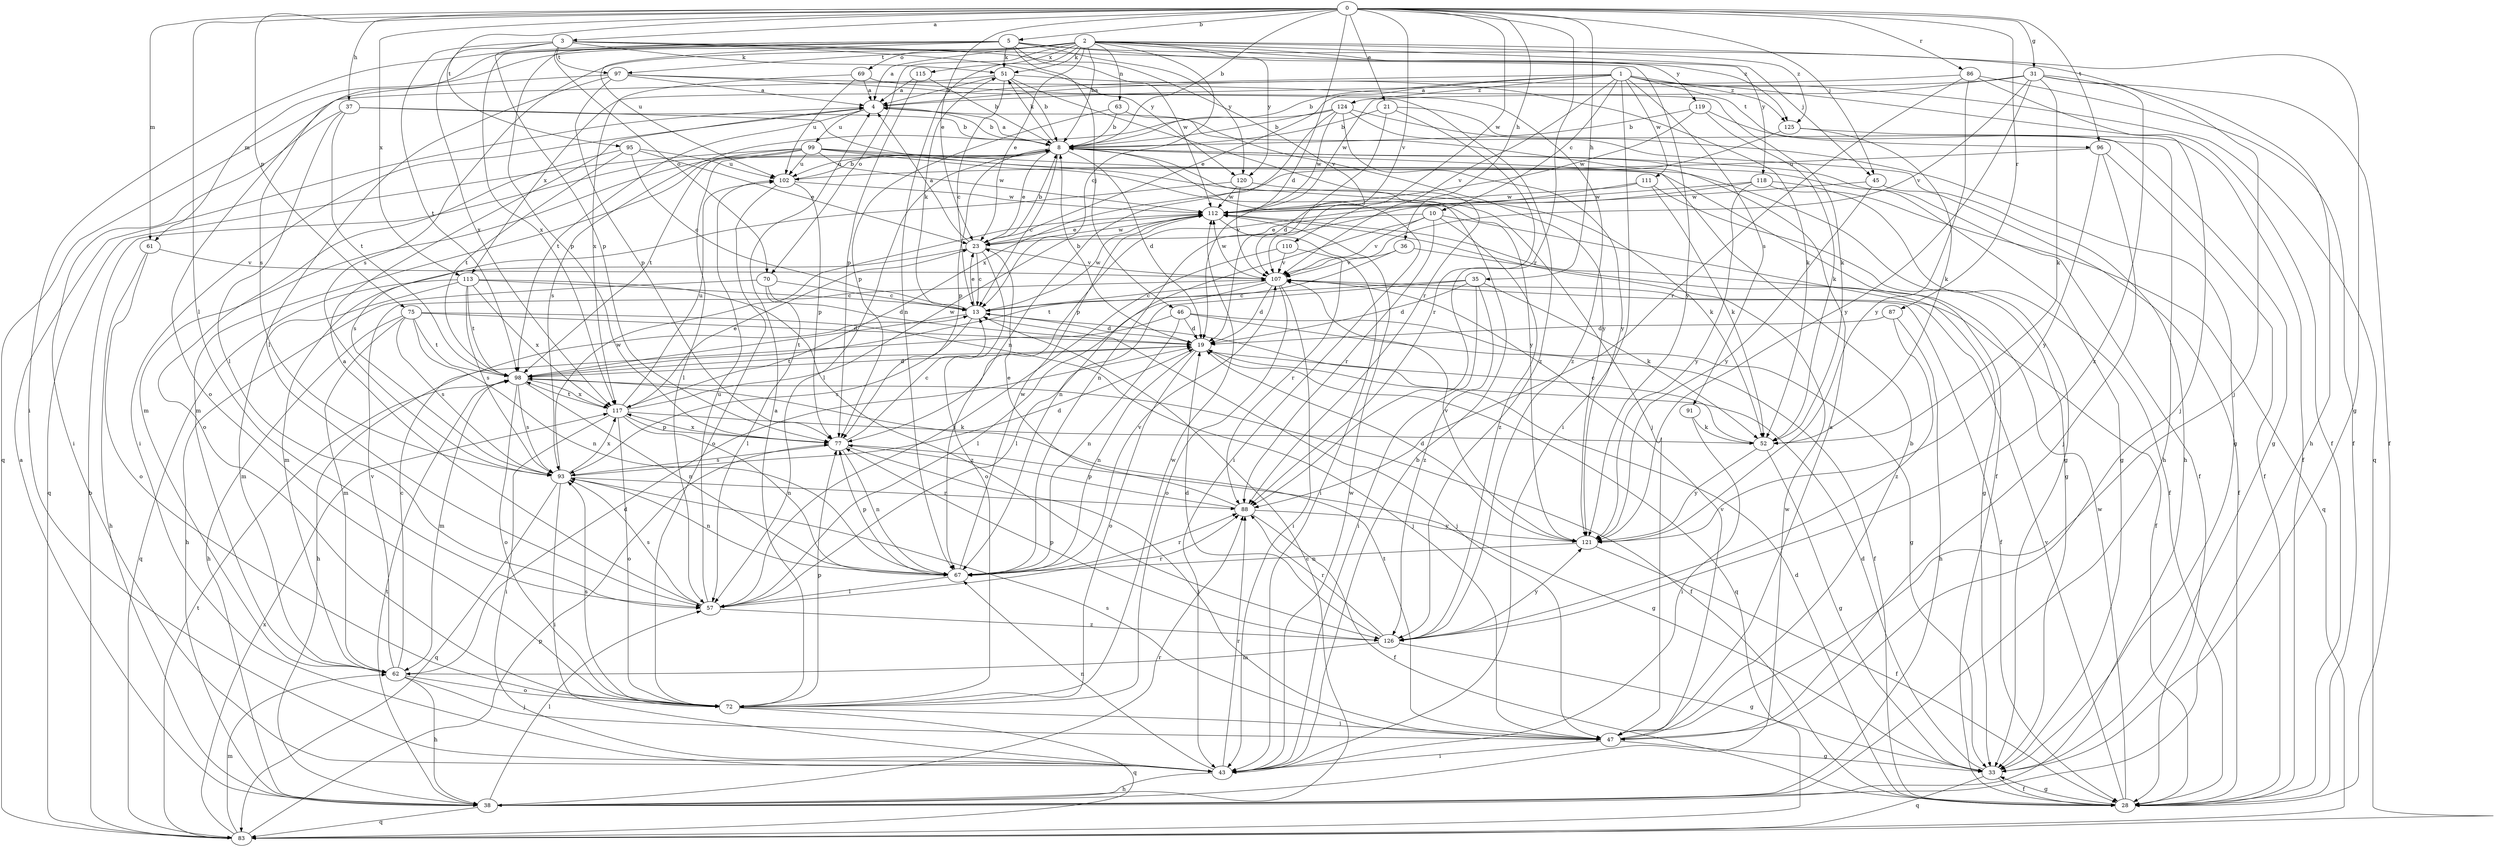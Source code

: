 strict digraph  {
0;
1;
2;
3;
4;
5;
8;
10;
13;
19;
21;
23;
28;
31;
33;
35;
36;
37;
38;
43;
45;
46;
47;
51;
52;
57;
61;
62;
63;
67;
69;
70;
72;
75;
77;
83;
86;
87;
88;
91;
93;
95;
96;
97;
98;
99;
102;
107;
110;
111;
112;
113;
115;
117;
118;
119;
120;
121;
124;
125;
126;
0 -> 3  [label=a];
0 -> 5  [label=b];
0 -> 8  [label=b];
0 -> 19  [label=d];
0 -> 21  [label=e];
0 -> 23  [label=e];
0 -> 31  [label=g];
0 -> 35  [label=h];
0 -> 36  [label=h];
0 -> 37  [label=h];
0 -> 45  [label=j];
0 -> 57  [label=l];
0 -> 61  [label=m];
0 -> 75  [label=p];
0 -> 86  [label=r];
0 -> 87  [label=r];
0 -> 88  [label=r];
0 -> 95  [label=t];
0 -> 96  [label=t];
0 -> 107  [label=v];
0 -> 110  [label=w];
0 -> 113  [label=x];
1 -> 8  [label=b];
1 -> 10  [label=c];
1 -> 23  [label=e];
1 -> 28  [label=f];
1 -> 43  [label=i];
1 -> 83  [label=q];
1 -> 91  [label=s];
1 -> 96  [label=t];
1 -> 107  [label=v];
1 -> 111  [label=w];
1 -> 113  [label=x];
1 -> 124  [label=z];
1 -> 125  [label=z];
2 -> 4  [label=a];
2 -> 8  [label=b];
2 -> 13  [label=c];
2 -> 23  [label=e];
2 -> 33  [label=g];
2 -> 45  [label=j];
2 -> 51  [label=k];
2 -> 61  [label=m];
2 -> 63  [label=n];
2 -> 67  [label=n];
2 -> 69  [label=o];
2 -> 70  [label=o];
2 -> 93  [label=s];
2 -> 97  [label=t];
2 -> 115  [label=x];
2 -> 118  [label=y];
2 -> 119  [label=y];
2 -> 120  [label=y];
2 -> 125  [label=z];
3 -> 51  [label=k];
3 -> 70  [label=o];
3 -> 77  [label=p];
3 -> 97  [label=t];
3 -> 98  [label=t];
3 -> 107  [label=v];
3 -> 117  [label=x];
3 -> 120  [label=y];
3 -> 125  [label=z];
4 -> 8  [label=b];
4 -> 43  [label=i];
4 -> 98  [label=t];
4 -> 99  [label=u];
5 -> 43  [label=i];
5 -> 46  [label=j];
5 -> 47  [label=j];
5 -> 51  [label=k];
5 -> 77  [label=p];
5 -> 93  [label=s];
5 -> 102  [label=u];
5 -> 112  [label=w];
5 -> 117  [label=x];
5 -> 120  [label=y];
5 -> 121  [label=y];
8 -> 4  [label=a];
8 -> 13  [label=c];
8 -> 19  [label=d];
8 -> 23  [label=e];
8 -> 28  [label=f];
8 -> 33  [label=g];
8 -> 43  [label=i];
8 -> 51  [label=k];
8 -> 57  [label=l];
8 -> 62  [label=m];
8 -> 77  [label=p];
8 -> 102  [label=u];
10 -> 23  [label=e];
10 -> 33  [label=g];
10 -> 67  [label=n];
10 -> 88  [label=r];
10 -> 107  [label=v];
10 -> 126  [label=z];
13 -> 19  [label=d];
13 -> 23  [label=e];
13 -> 47  [label=j];
13 -> 51  [label=k];
13 -> 93  [label=s];
13 -> 98  [label=t];
13 -> 112  [label=w];
19 -> 8  [label=b];
19 -> 67  [label=n];
19 -> 72  [label=o];
19 -> 83  [label=q];
19 -> 98  [label=t];
21 -> 8  [label=b];
21 -> 19  [label=d];
21 -> 33  [label=g];
21 -> 88  [label=r];
23 -> 4  [label=a];
23 -> 8  [label=b];
23 -> 13  [label=c];
23 -> 62  [label=m];
23 -> 72  [label=o];
23 -> 107  [label=v];
23 -> 112  [label=w];
28 -> 19  [label=d];
28 -> 33  [label=g];
28 -> 107  [label=v];
28 -> 112  [label=w];
31 -> 4  [label=a];
31 -> 28  [label=f];
31 -> 38  [label=h];
31 -> 52  [label=k];
31 -> 107  [label=v];
31 -> 112  [label=w];
31 -> 121  [label=y];
31 -> 126  [label=z];
33 -> 19  [label=d];
33 -> 28  [label=f];
33 -> 83  [label=q];
35 -> 13  [label=c];
35 -> 19  [label=d];
35 -> 43  [label=i];
35 -> 52  [label=k];
35 -> 57  [label=l];
35 -> 126  [label=z];
36 -> 28  [label=f];
36 -> 98  [label=t];
36 -> 107  [label=v];
37 -> 8  [label=b];
37 -> 43  [label=i];
37 -> 47  [label=j];
37 -> 57  [label=l];
37 -> 98  [label=t];
38 -> 4  [label=a];
38 -> 13  [label=c];
38 -> 57  [label=l];
38 -> 83  [label=q];
38 -> 88  [label=r];
38 -> 98  [label=t];
38 -> 112  [label=w];
43 -> 8  [label=b];
43 -> 38  [label=h];
43 -> 67  [label=n];
43 -> 88  [label=r];
43 -> 112  [label=w];
45 -> 28  [label=f];
45 -> 112  [label=w];
45 -> 121  [label=y];
46 -> 19  [label=d];
46 -> 28  [label=f];
46 -> 33  [label=g];
46 -> 38  [label=h];
46 -> 67  [label=n];
47 -> 4  [label=a];
47 -> 8  [label=b];
47 -> 33  [label=g];
47 -> 43  [label=i];
47 -> 93  [label=s];
47 -> 98  [label=t];
47 -> 107  [label=v];
51 -> 4  [label=a];
51 -> 8  [label=b];
51 -> 13  [label=c];
51 -> 52  [label=k];
51 -> 83  [label=q];
51 -> 88  [label=r];
52 -> 13  [label=c];
52 -> 33  [label=g];
52 -> 121  [label=y];
57 -> 4  [label=a];
57 -> 88  [label=r];
57 -> 93  [label=s];
57 -> 102  [label=u];
57 -> 126  [label=z];
61 -> 38  [label=h];
61 -> 72  [label=o];
61 -> 107  [label=v];
62 -> 13  [label=c];
62 -> 19  [label=d];
62 -> 38  [label=h];
62 -> 47  [label=j];
62 -> 72  [label=o];
62 -> 107  [label=v];
63 -> 8  [label=b];
63 -> 77  [label=p];
63 -> 121  [label=y];
67 -> 57  [label=l];
67 -> 77  [label=p];
67 -> 88  [label=r];
67 -> 107  [label=v];
67 -> 112  [label=w];
69 -> 4  [label=a];
69 -> 102  [label=u];
69 -> 117  [label=x];
69 -> 126  [label=z];
70 -> 13  [label=c];
70 -> 19  [label=d];
70 -> 38  [label=h];
70 -> 57  [label=l];
72 -> 4  [label=a];
72 -> 47  [label=j];
72 -> 77  [label=p];
72 -> 83  [label=q];
72 -> 93  [label=s];
72 -> 112  [label=w];
75 -> 19  [label=d];
75 -> 38  [label=h];
75 -> 47  [label=j];
75 -> 62  [label=m];
75 -> 67  [label=n];
75 -> 93  [label=s];
75 -> 98  [label=t];
77 -> 13  [label=c];
77 -> 33  [label=g];
77 -> 47  [label=j];
77 -> 67  [label=n];
77 -> 93  [label=s];
77 -> 117  [label=x];
83 -> 8  [label=b];
83 -> 62  [label=m];
83 -> 77  [label=p];
83 -> 98  [label=t];
83 -> 117  [label=x];
86 -> 4  [label=a];
86 -> 28  [label=f];
86 -> 47  [label=j];
86 -> 88  [label=r];
86 -> 121  [label=y];
87 -> 19  [label=d];
87 -> 38  [label=h];
87 -> 126  [label=z];
88 -> 23  [label=e];
88 -> 28  [label=f];
88 -> 77  [label=p];
88 -> 121  [label=y];
91 -> 43  [label=i];
91 -> 52  [label=k];
93 -> 19  [label=d];
93 -> 43  [label=i];
93 -> 67  [label=n];
93 -> 83  [label=q];
93 -> 88  [label=r];
93 -> 112  [label=w];
93 -> 117  [label=x];
95 -> 13  [label=c];
95 -> 23  [label=e];
95 -> 72  [label=o];
95 -> 98  [label=t];
95 -> 102  [label=u];
96 -> 28  [label=f];
96 -> 47  [label=j];
96 -> 102  [label=u];
96 -> 121  [label=y];
97 -> 4  [label=a];
97 -> 52  [label=k];
97 -> 57  [label=l];
97 -> 72  [label=o];
97 -> 77  [label=p];
97 -> 126  [label=z];
98 -> 19  [label=d];
98 -> 28  [label=f];
98 -> 62  [label=m];
98 -> 67  [label=n];
98 -> 72  [label=o];
98 -> 93  [label=s];
98 -> 117  [label=x];
99 -> 28  [label=f];
99 -> 33  [label=g];
99 -> 57  [label=l];
99 -> 62  [label=m];
99 -> 83  [label=q];
99 -> 98  [label=t];
99 -> 102  [label=u];
99 -> 112  [label=w];
99 -> 121  [label=y];
102 -> 8  [label=b];
102 -> 72  [label=o];
102 -> 77  [label=p];
102 -> 112  [label=w];
107 -> 13  [label=c];
107 -> 19  [label=d];
107 -> 28  [label=f];
107 -> 43  [label=i];
107 -> 57  [label=l];
107 -> 72  [label=o];
107 -> 112  [label=w];
110 -> 57  [label=l];
110 -> 88  [label=r];
110 -> 107  [label=v];
111 -> 33  [label=g];
111 -> 52  [label=k];
111 -> 77  [label=p];
111 -> 112  [label=w];
112 -> 23  [label=e];
112 -> 43  [label=i];
113 -> 13  [label=c];
113 -> 62  [label=m];
113 -> 83  [label=q];
113 -> 93  [label=s];
113 -> 98  [label=t];
113 -> 117  [label=x];
113 -> 126  [label=z];
115 -> 4  [label=a];
115 -> 8  [label=b];
115 -> 77  [label=p];
117 -> 23  [label=e];
117 -> 43  [label=i];
117 -> 52  [label=k];
117 -> 67  [label=n];
117 -> 72  [label=o];
117 -> 77  [label=p];
117 -> 98  [label=t];
117 -> 102  [label=u];
117 -> 112  [label=w];
118 -> 28  [label=f];
118 -> 67  [label=n];
118 -> 83  [label=q];
118 -> 112  [label=w];
118 -> 121  [label=y];
119 -> 8  [label=b];
119 -> 38  [label=h];
119 -> 52  [label=k];
119 -> 112  [label=w];
120 -> 52  [label=k];
120 -> 93  [label=s];
120 -> 107  [label=v];
120 -> 112  [label=w];
121 -> 19  [label=d];
121 -> 28  [label=f];
121 -> 67  [label=n];
121 -> 107  [label=v];
124 -> 8  [label=b];
124 -> 33  [label=g];
124 -> 38  [label=h];
124 -> 67  [label=n];
124 -> 93  [label=s];
124 -> 112  [label=w];
124 -> 121  [label=y];
125 -> 28  [label=f];
125 -> 52  [label=k];
125 -> 117  [label=x];
126 -> 19  [label=d];
126 -> 33  [label=g];
126 -> 62  [label=m];
126 -> 77  [label=p];
126 -> 88  [label=r];
126 -> 121  [label=y];
}
